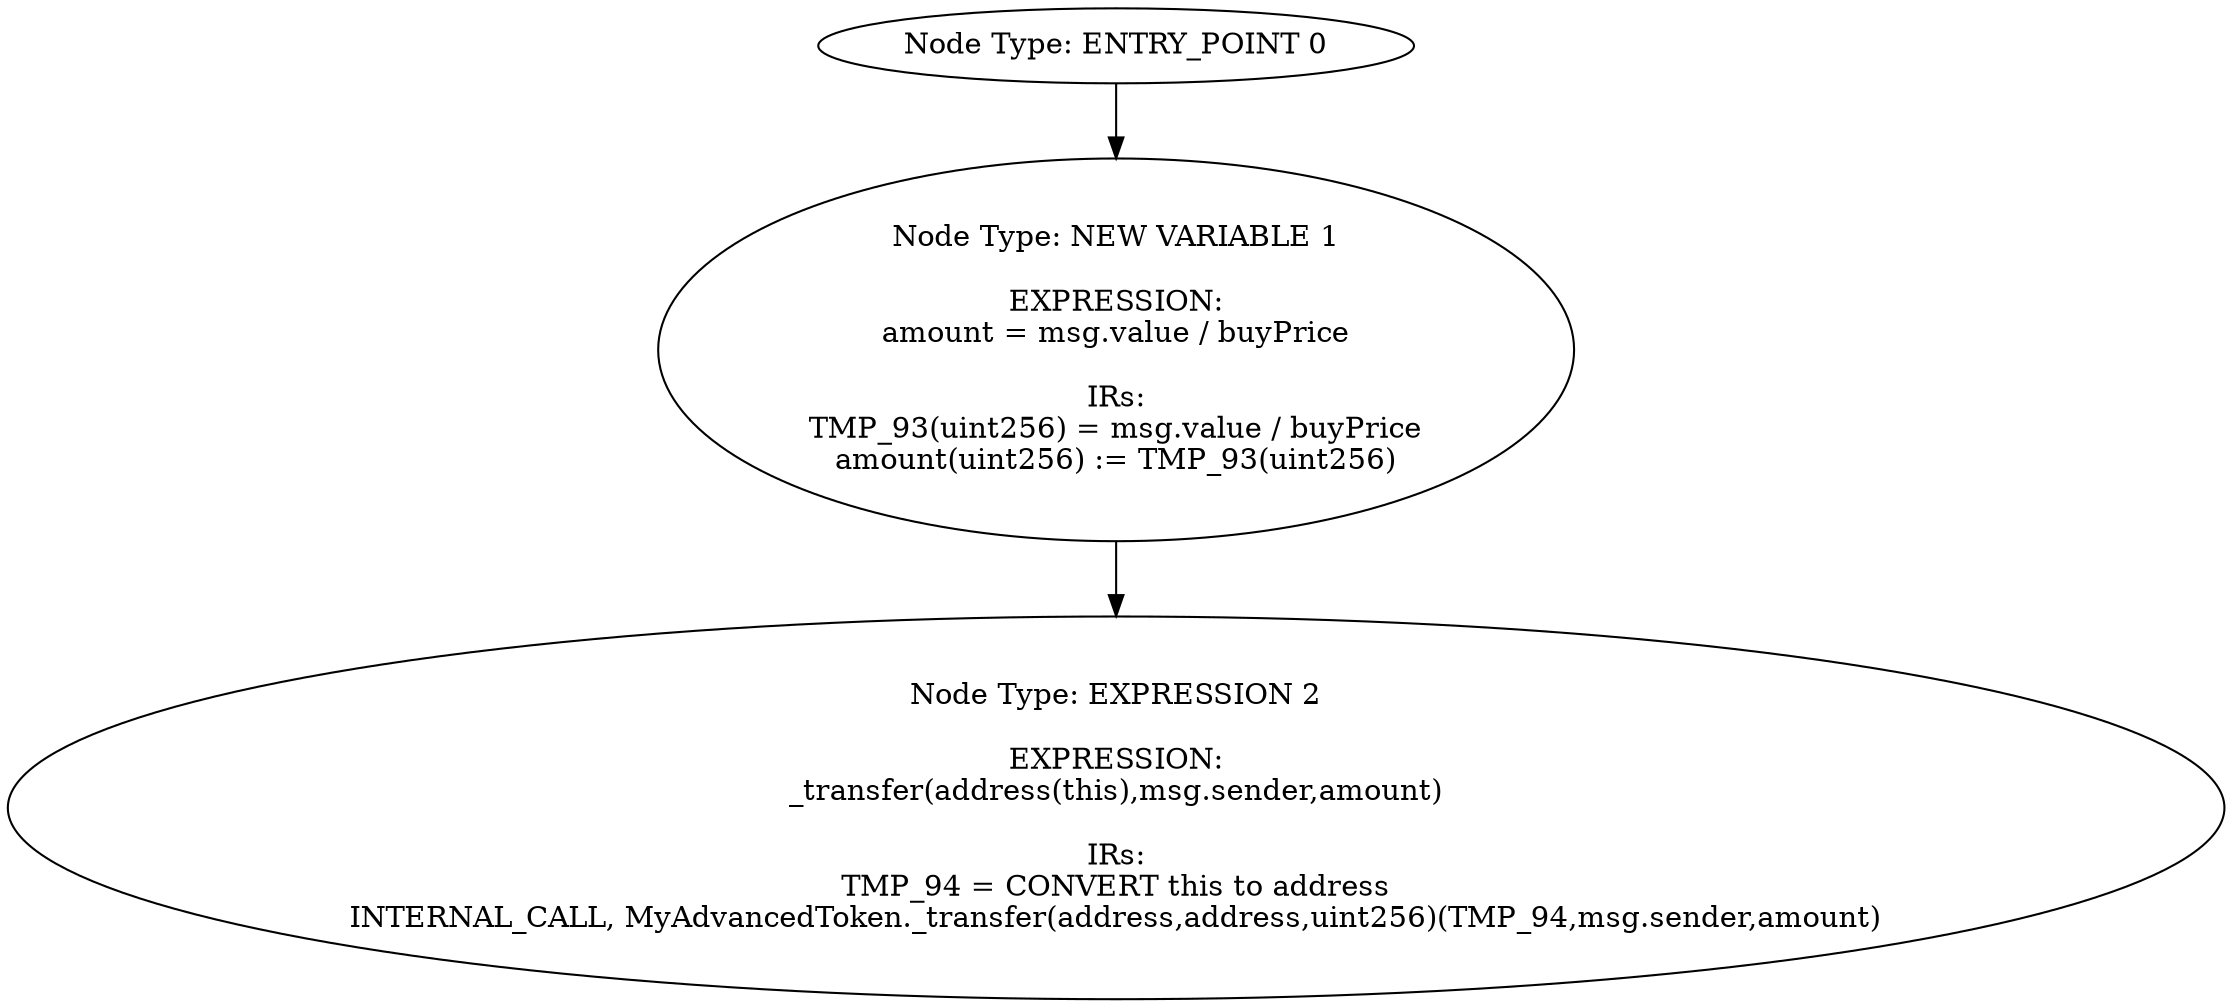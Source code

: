 digraph{
0[label="Node Type: ENTRY_POINT 0
"];
0->1;
1[label="Node Type: NEW VARIABLE 1

EXPRESSION:
amount = msg.value / buyPrice

IRs:
TMP_93(uint256) = msg.value / buyPrice
amount(uint256) := TMP_93(uint256)"];
1->2;
2[label="Node Type: EXPRESSION 2

EXPRESSION:
_transfer(address(this),msg.sender,amount)

IRs:
TMP_94 = CONVERT this to address
INTERNAL_CALL, MyAdvancedToken._transfer(address,address,uint256)(TMP_94,msg.sender,amount)"];
}
